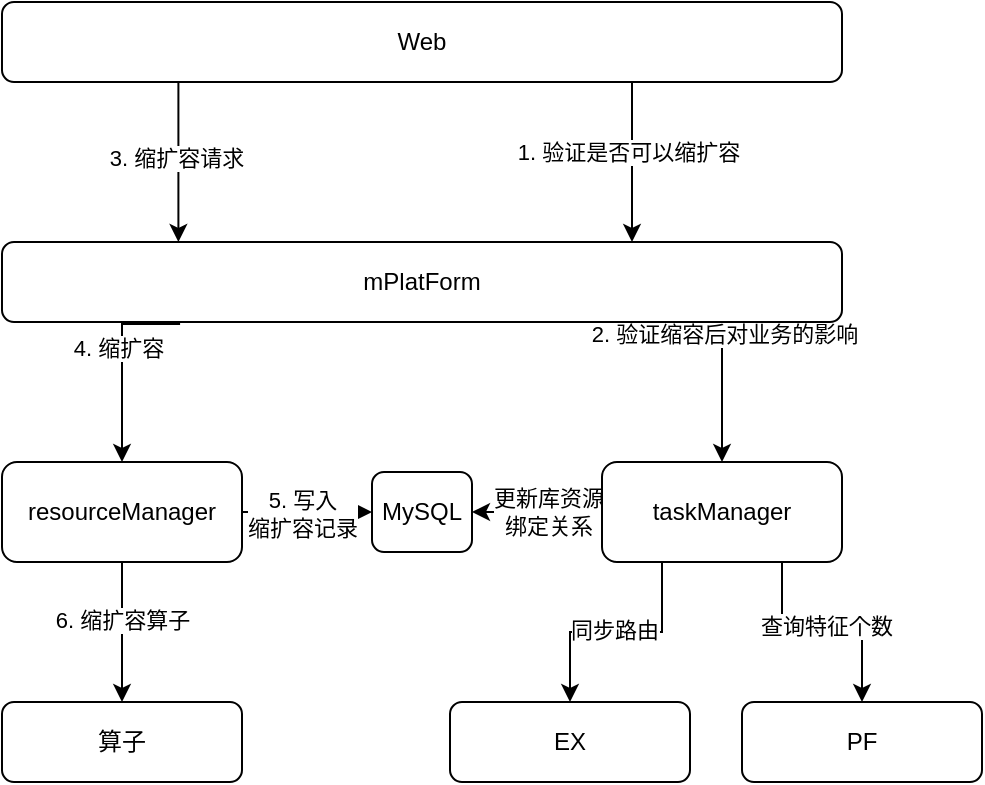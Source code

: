 <mxfile version="24.7.12">
  <diagram name="第 1 页" id="dIqXwlfSH4mTH4c8Dbd8">
    <mxGraphModel dx="1147" dy="730" grid="1" gridSize="10" guides="1" tooltips="1" connect="1" arrows="1" fold="1" page="1" pageScale="1" pageWidth="827" pageHeight="1169" math="0" shadow="0">
      <root>
        <mxCell id="0" />
        <mxCell id="1" parent="0" />
        <mxCell id="sThhLUsS4oZPJeeoQ9ku-8" style="edgeStyle=orthogonalEdgeStyle;rounded=0;orthogonalLoop=1;jettySize=auto;html=1;exitX=0.75;exitY=1;exitDx=0;exitDy=0;entryX=0.75;entryY=0;entryDx=0;entryDy=0;" edge="1" parent="1" source="sThhLUsS4oZPJeeoQ9ku-1" target="sThhLUsS4oZPJeeoQ9ku-2">
          <mxGeometry relative="1" as="geometry" />
        </mxCell>
        <mxCell id="sThhLUsS4oZPJeeoQ9ku-9" value="1. 验证是否可以缩扩容" style="edgeLabel;html=1;align=center;verticalAlign=middle;resizable=0;points=[];" vertex="1" connectable="0" parent="sThhLUsS4oZPJeeoQ9ku-8">
          <mxGeometry x="-0.125" y="-2" relative="1" as="geometry">
            <mxPoint as="offset" />
          </mxGeometry>
        </mxCell>
        <mxCell id="sThhLUsS4oZPJeeoQ9ku-13" style="edgeStyle=orthogonalEdgeStyle;rounded=0;orthogonalLoop=1;jettySize=auto;html=1;exitX=0.21;exitY=1;exitDx=0;exitDy=0;entryX=0.21;entryY=0;entryDx=0;entryDy=0;exitPerimeter=0;entryPerimeter=0;" edge="1" parent="1" source="sThhLUsS4oZPJeeoQ9ku-1" target="sThhLUsS4oZPJeeoQ9ku-2">
          <mxGeometry relative="1" as="geometry" />
        </mxCell>
        <mxCell id="sThhLUsS4oZPJeeoQ9ku-14" value="3. 缩扩容请求" style="edgeLabel;html=1;align=center;verticalAlign=middle;resizable=0;points=[];" vertex="1" connectable="0" parent="sThhLUsS4oZPJeeoQ9ku-13">
          <mxGeometry x="-0.05" y="-1" relative="1" as="geometry">
            <mxPoint as="offset" />
          </mxGeometry>
        </mxCell>
        <mxCell id="sThhLUsS4oZPJeeoQ9ku-1" value="Web" style="rounded=1;whiteSpace=wrap;html=1;" vertex="1" parent="1">
          <mxGeometry x="190" y="50" width="420" height="40" as="geometry" />
        </mxCell>
        <mxCell id="sThhLUsS4oZPJeeoQ9ku-10" style="edgeStyle=orthogonalEdgeStyle;rounded=0;orthogonalLoop=1;jettySize=auto;html=1;exitX=0.75;exitY=1;exitDx=0;exitDy=0;entryX=0.5;entryY=0;entryDx=0;entryDy=0;" edge="1" parent="1" source="sThhLUsS4oZPJeeoQ9ku-2" target="sThhLUsS4oZPJeeoQ9ku-4">
          <mxGeometry relative="1" as="geometry">
            <Array as="points">
              <mxPoint x="550" y="210" />
            </Array>
          </mxGeometry>
        </mxCell>
        <mxCell id="sThhLUsS4oZPJeeoQ9ku-12" value="2. 验证缩容后对业务的影响" style="edgeLabel;html=1;align=center;verticalAlign=middle;resizable=0;points=[];" vertex="1" connectable="0" parent="sThhLUsS4oZPJeeoQ9ku-10">
          <mxGeometry x="-0.114" y="1" relative="1" as="geometry">
            <mxPoint as="offset" />
          </mxGeometry>
        </mxCell>
        <mxCell id="sThhLUsS4oZPJeeoQ9ku-15" style="edgeStyle=orthogonalEdgeStyle;rounded=0;orthogonalLoop=1;jettySize=auto;html=1;exitX=0.212;exitY=1.025;exitDx=0;exitDy=0;entryX=0.5;entryY=0;entryDx=0;entryDy=0;exitPerimeter=0;" edge="1" parent="1" source="sThhLUsS4oZPJeeoQ9ku-2" target="sThhLUsS4oZPJeeoQ9ku-3">
          <mxGeometry relative="1" as="geometry">
            <Array as="points">
              <mxPoint x="250" y="211" />
            </Array>
          </mxGeometry>
        </mxCell>
        <mxCell id="sThhLUsS4oZPJeeoQ9ku-16" value="4. 缩扩容" style="edgeLabel;html=1;align=center;verticalAlign=middle;resizable=0;points=[];" vertex="1" connectable="0" parent="sThhLUsS4oZPJeeoQ9ku-15">
          <mxGeometry x="-0.159" y="-2" relative="1" as="geometry">
            <mxPoint as="offset" />
          </mxGeometry>
        </mxCell>
        <mxCell id="sThhLUsS4oZPJeeoQ9ku-2" value="mPlatForm" style="rounded=1;whiteSpace=wrap;html=1;" vertex="1" parent="1">
          <mxGeometry x="190" y="170" width="420" height="40" as="geometry" />
        </mxCell>
        <mxCell id="sThhLUsS4oZPJeeoQ9ku-20" style="edgeStyle=orthogonalEdgeStyle;rounded=0;orthogonalLoop=1;jettySize=auto;html=1;exitX=1;exitY=0.5;exitDx=0;exitDy=0;" edge="1" parent="1" source="sThhLUsS4oZPJeeoQ9ku-3" target="sThhLUsS4oZPJeeoQ9ku-19">
          <mxGeometry relative="1" as="geometry" />
        </mxCell>
        <mxCell id="sThhLUsS4oZPJeeoQ9ku-21" value="5. 写入&lt;div&gt;缩扩容记录&lt;/div&gt;" style="edgeLabel;html=1;align=center;verticalAlign=middle;resizable=0;points=[];" vertex="1" connectable="0" parent="sThhLUsS4oZPJeeoQ9ku-20">
          <mxGeometry x="-0.086" y="-1" relative="1" as="geometry">
            <mxPoint as="offset" />
          </mxGeometry>
        </mxCell>
        <mxCell id="sThhLUsS4oZPJeeoQ9ku-23" style="edgeStyle=orthogonalEdgeStyle;rounded=0;orthogonalLoop=1;jettySize=auto;html=1;exitX=0.5;exitY=1;exitDx=0;exitDy=0;entryX=0.5;entryY=0;entryDx=0;entryDy=0;" edge="1" parent="1" source="sThhLUsS4oZPJeeoQ9ku-3" target="sThhLUsS4oZPJeeoQ9ku-7">
          <mxGeometry relative="1" as="geometry" />
        </mxCell>
        <mxCell id="sThhLUsS4oZPJeeoQ9ku-24" value="6. 缩扩容算子" style="edgeLabel;html=1;align=center;verticalAlign=middle;resizable=0;points=[];" vertex="1" connectable="0" parent="sThhLUsS4oZPJeeoQ9ku-23">
          <mxGeometry x="-0.171" relative="1" as="geometry">
            <mxPoint as="offset" />
          </mxGeometry>
        </mxCell>
        <mxCell id="sThhLUsS4oZPJeeoQ9ku-3" value="resourceManager" style="rounded=1;whiteSpace=wrap;html=1;" vertex="1" parent="1">
          <mxGeometry x="190" y="280" width="120" height="50" as="geometry" />
        </mxCell>
        <mxCell id="sThhLUsS4oZPJeeoQ9ku-22" style="edgeStyle=orthogonalEdgeStyle;rounded=0;orthogonalLoop=1;jettySize=auto;html=1;exitX=0;exitY=0.5;exitDx=0;exitDy=0;entryX=1;entryY=0.5;entryDx=0;entryDy=0;" edge="1" parent="1" source="sThhLUsS4oZPJeeoQ9ku-4" target="sThhLUsS4oZPJeeoQ9ku-19">
          <mxGeometry relative="1" as="geometry" />
        </mxCell>
        <mxCell id="sThhLUsS4oZPJeeoQ9ku-25" value="更新库资源&lt;div&gt;绑定关系&lt;/div&gt;" style="edgeLabel;html=1;align=center;verticalAlign=middle;resizable=0;points=[];" vertex="1" connectable="0" parent="sThhLUsS4oZPJeeoQ9ku-22">
          <mxGeometry x="-0.167" relative="1" as="geometry">
            <mxPoint as="offset" />
          </mxGeometry>
        </mxCell>
        <mxCell id="sThhLUsS4oZPJeeoQ9ku-26" style="edgeStyle=orthogonalEdgeStyle;rounded=0;orthogonalLoop=1;jettySize=auto;html=1;exitX=0.75;exitY=1;exitDx=0;exitDy=0;entryX=0.5;entryY=0;entryDx=0;entryDy=0;" edge="1" parent="1" source="sThhLUsS4oZPJeeoQ9ku-4" target="sThhLUsS4oZPJeeoQ9ku-5">
          <mxGeometry relative="1" as="geometry" />
        </mxCell>
        <mxCell id="sThhLUsS4oZPJeeoQ9ku-27" value="查询特征个数" style="edgeLabel;html=1;align=center;verticalAlign=middle;resizable=0;points=[];" vertex="1" connectable="0" parent="sThhLUsS4oZPJeeoQ9ku-26">
          <mxGeometry x="0.036" y="3" relative="1" as="geometry">
            <mxPoint as="offset" />
          </mxGeometry>
        </mxCell>
        <mxCell id="sThhLUsS4oZPJeeoQ9ku-28" style="edgeStyle=orthogonalEdgeStyle;rounded=0;orthogonalLoop=1;jettySize=auto;html=1;exitX=0.25;exitY=1;exitDx=0;exitDy=0;entryX=0.5;entryY=0;entryDx=0;entryDy=0;" edge="1" parent="1" source="sThhLUsS4oZPJeeoQ9ku-4" target="sThhLUsS4oZPJeeoQ9ku-6">
          <mxGeometry relative="1" as="geometry" />
        </mxCell>
        <mxCell id="sThhLUsS4oZPJeeoQ9ku-29" value="同步路由" style="edgeLabel;html=1;align=center;verticalAlign=middle;resizable=0;points=[];" vertex="1" connectable="0" parent="sThhLUsS4oZPJeeoQ9ku-28">
          <mxGeometry x="0.017" y="-1" relative="1" as="geometry">
            <mxPoint as="offset" />
          </mxGeometry>
        </mxCell>
        <mxCell id="sThhLUsS4oZPJeeoQ9ku-4" value="taskManager" style="rounded=1;whiteSpace=wrap;html=1;" vertex="1" parent="1">
          <mxGeometry x="490" y="280" width="120" height="50" as="geometry" />
        </mxCell>
        <mxCell id="sThhLUsS4oZPJeeoQ9ku-5" value="PF" style="rounded=1;whiteSpace=wrap;html=1;" vertex="1" parent="1">
          <mxGeometry x="560" y="400" width="120" height="40" as="geometry" />
        </mxCell>
        <mxCell id="sThhLUsS4oZPJeeoQ9ku-6" value="EX" style="rounded=1;whiteSpace=wrap;html=1;" vertex="1" parent="1">
          <mxGeometry x="414" y="400" width="120" height="40" as="geometry" />
        </mxCell>
        <mxCell id="sThhLUsS4oZPJeeoQ9ku-7" value="算子" style="rounded=1;whiteSpace=wrap;html=1;" vertex="1" parent="1">
          <mxGeometry x="190" y="400" width="120" height="40" as="geometry" />
        </mxCell>
        <mxCell id="sThhLUsS4oZPJeeoQ9ku-19" value="MySQL" style="rounded=1;whiteSpace=wrap;html=1;" vertex="1" parent="1">
          <mxGeometry x="375" y="285" width="50" height="40" as="geometry" />
        </mxCell>
      </root>
    </mxGraphModel>
  </diagram>
</mxfile>
